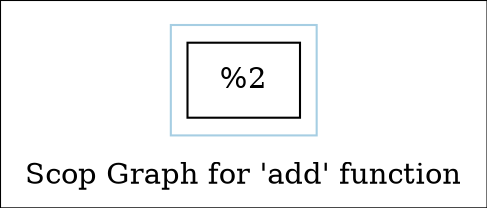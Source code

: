 digraph "Scop Graph for 'add' function" {
	label="Scop Graph for 'add' function";

	Node0x2803ef0 [shape=record,label="{%2}"];
	colorscheme = "paired12"
        subgraph cluster_0x27d50e0 {
          label = "";
          style = solid;
          color = 1
          Node0x2803ef0;
        }
}
